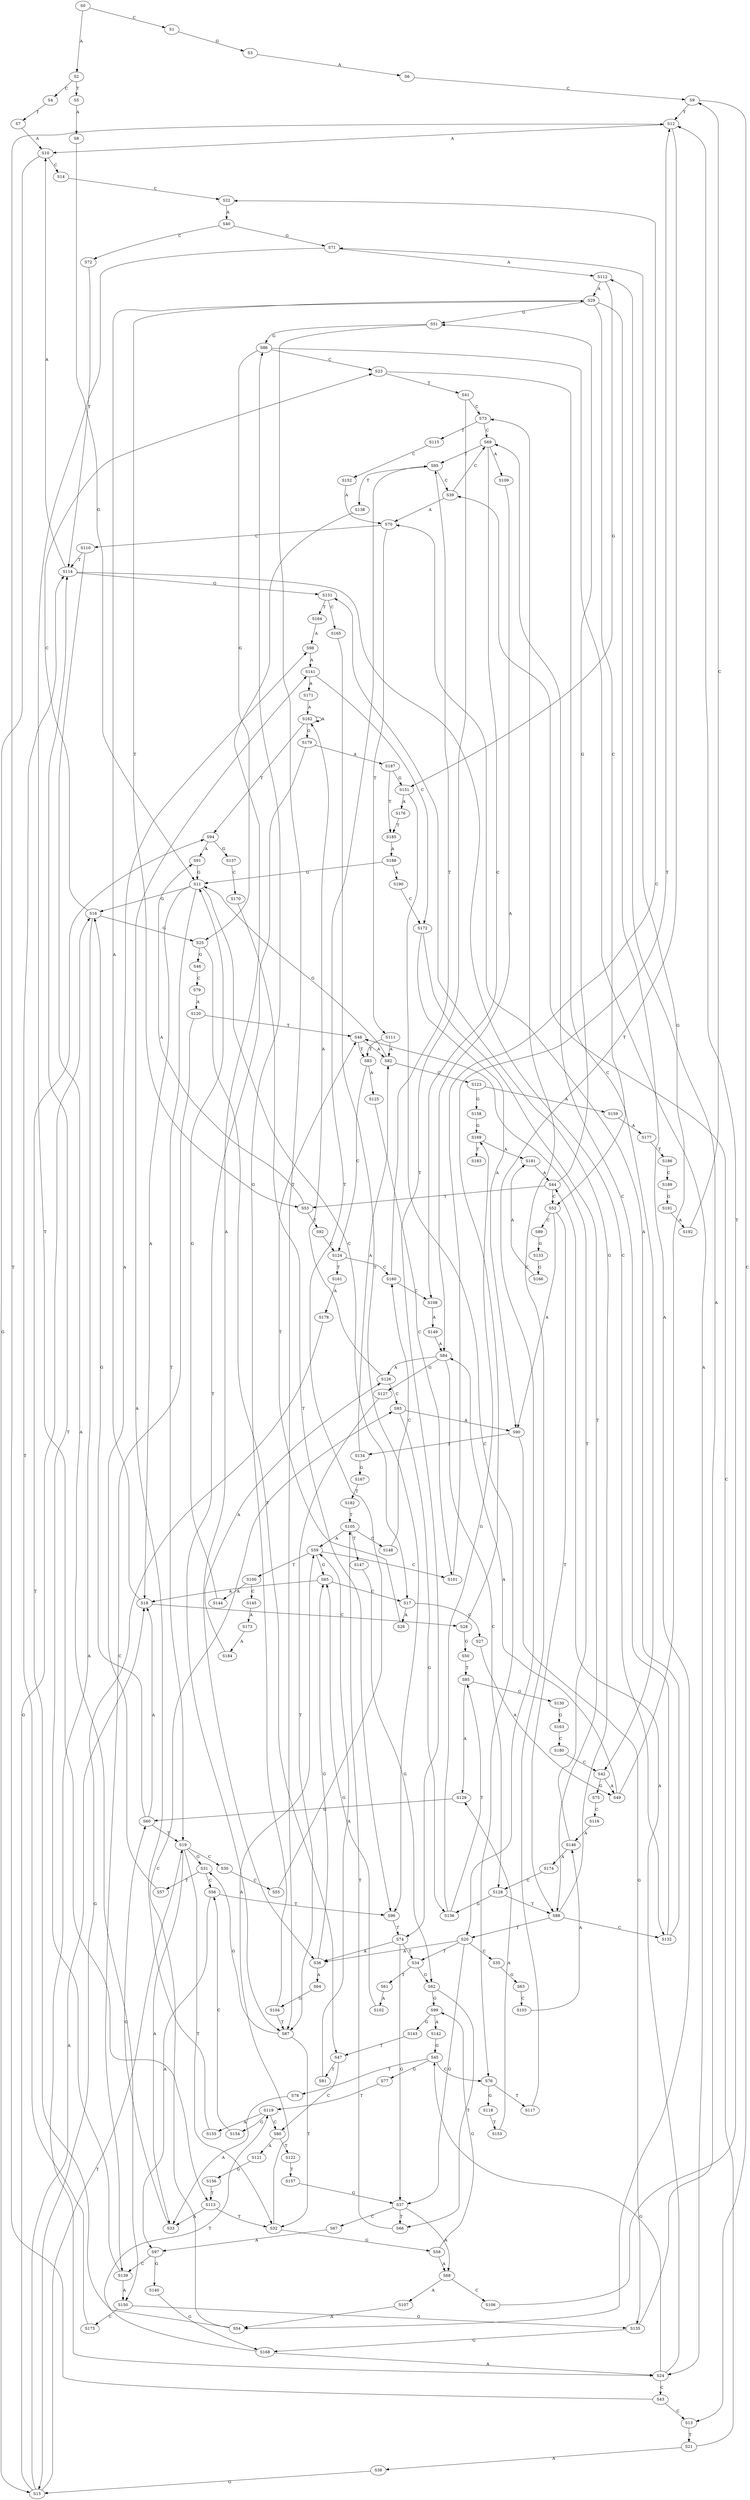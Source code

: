 strict digraph  {
	S0 -> S1 [ label = C ];
	S0 -> S2 [ label = A ];
	S1 -> S3 [ label = G ];
	S2 -> S4 [ label = C ];
	S2 -> S5 [ label = T ];
	S3 -> S6 [ label = A ];
	S4 -> S7 [ label = T ];
	S5 -> S8 [ label = A ];
	S6 -> S9 [ label = C ];
	S7 -> S10 [ label = A ];
	S8 -> S11 [ label = G ];
	S9 -> S12 [ label = T ];
	S9 -> S13 [ label = C ];
	S10 -> S14 [ label = C ];
	S10 -> S15 [ label = G ];
	S11 -> S16 [ label = G ];
	S11 -> S17 [ label = C ];
	S11 -> S18 [ label = A ];
	S11 -> S19 [ label = T ];
	S12 -> S10 [ label = A ];
	S12 -> S20 [ label = T ];
	S13 -> S21 [ label = T ];
	S14 -> S22 [ label = C ];
	S15 -> S18 [ label = A ];
	S15 -> S19 [ label = T ];
	S15 -> S16 [ label = G ];
	S16 -> S23 [ label = C ];
	S16 -> S24 [ label = A ];
	S16 -> S25 [ label = G ];
	S17 -> S26 [ label = A ];
	S17 -> S27 [ label = C ];
	S18 -> S28 [ label = C ];
	S18 -> S29 [ label = A ];
	S19 -> S30 [ label = C ];
	S19 -> S31 [ label = G ];
	S19 -> S32 [ label = T ];
	S19 -> S33 [ label = A ];
	S20 -> S34 [ label = T ];
	S20 -> S35 [ label = C ];
	S20 -> S36 [ label = A ];
	S20 -> S37 [ label = G ];
	S21 -> S38 [ label = A ];
	S21 -> S39 [ label = C ];
	S22 -> S40 [ label = A ];
	S23 -> S41 [ label = T ];
	S23 -> S42 [ label = C ];
	S24 -> S43 [ label = C ];
	S24 -> S44 [ label = A ];
	S24 -> S45 [ label = G ];
	S25 -> S46 [ label = G ];
	S25 -> S47 [ label = T ];
	S26 -> S48 [ label = T ];
	S27 -> S49 [ label = A ];
	S28 -> S50 [ label = G ];
	S28 -> S12 [ label = T ];
	S29 -> S51 [ label = G ];
	S29 -> S52 [ label = C ];
	S29 -> S53 [ label = T ];
	S29 -> S54 [ label = A ];
	S30 -> S55 [ label = C ];
	S31 -> S56 [ label = C ];
	S31 -> S57 [ label = T ];
	S32 -> S58 [ label = G ];
	S32 -> S59 [ label = A ];
	S33 -> S60 [ label = G ];
	S34 -> S61 [ label = T ];
	S34 -> S62 [ label = G ];
	S35 -> S63 [ label = G ];
	S36 -> S64 [ label = A ];
	S36 -> S65 [ label = G ];
	S37 -> S66 [ label = T ];
	S37 -> S67 [ label = C ];
	S37 -> S68 [ label = A ];
	S38 -> S15 [ label = G ];
	S39 -> S69 [ label = C ];
	S39 -> S70 [ label = A ];
	S40 -> S71 [ label = G ];
	S40 -> S72 [ label = C ];
	S41 -> S73 [ label = C ];
	S41 -> S74 [ label = T ];
	S42 -> S75 [ label = G ];
	S42 -> S49 [ label = A ];
	S43 -> S13 [ label = C ];
	S43 -> S12 [ label = T ];
	S44 -> S52 [ label = C ];
	S44 -> S53 [ label = T ];
	S44 -> S51 [ label = G ];
	S45 -> S76 [ label = C ];
	S45 -> S77 [ label = G ];
	S45 -> S78 [ label = T ];
	S46 -> S79 [ label = C ];
	S47 -> S80 [ label = C ];
	S47 -> S81 [ label = T ];
	S48 -> S82 [ label = A ];
	S48 -> S83 [ label = T ];
	S49 -> S71 [ label = G ];
	S49 -> S84 [ label = A ];
	S50 -> S85 [ label = T ];
	S51 -> S86 [ label = G ];
	S51 -> S87 [ label = T ];
	S52 -> S88 [ label = T ];
	S52 -> S89 [ label = C ];
	S52 -> S90 [ label = A ];
	S53 -> S91 [ label = A ];
	S53 -> S92 [ label = T ];
	S54 -> S93 [ label = C ];
	S54 -> S94 [ label = T ];
	S55 -> S95 [ label = T ];
	S56 -> S96 [ label = T ];
	S56 -> S97 [ label = A ];
	S57 -> S98 [ label = A ];
	S58 -> S99 [ label = G ];
	S58 -> S68 [ label = A ];
	S59 -> S65 [ label = G ];
	S59 -> S100 [ label = T ];
	S59 -> S101 [ label = C ];
	S60 -> S18 [ label = A ];
	S60 -> S16 [ label = G ];
	S60 -> S19 [ label = T ];
	S61 -> S102 [ label = A ];
	S62 -> S66 [ label = T ];
	S62 -> S99 [ label = G ];
	S63 -> S103 [ label = C ];
	S64 -> S104 [ label = G ];
	S65 -> S18 [ label = A ];
	S65 -> S17 [ label = C ];
	S66 -> S105 [ label = T ];
	S67 -> S97 [ label = A ];
	S68 -> S106 [ label = C ];
	S68 -> S107 [ label = A ];
	S69 -> S108 [ label = C ];
	S69 -> S95 [ label = T ];
	S69 -> S109 [ label = A ];
	S70 -> S110 [ label = C ];
	S70 -> S111 [ label = T ];
	S71 -> S112 [ label = A ];
	S71 -> S113 [ label = T ];
	S72 -> S114 [ label = T ];
	S73 -> S115 [ label = T ];
	S73 -> S69 [ label = C ];
	S74 -> S34 [ label = T ];
	S74 -> S36 [ label = A ];
	S74 -> S37 [ label = G ];
	S75 -> S116 [ label = C ];
	S76 -> S117 [ label = T ];
	S76 -> S118 [ label = G ];
	S77 -> S119 [ label = T ];
	S78 -> S33 [ label = A ];
	S79 -> S120 [ label = A ];
	S80 -> S121 [ label = A ];
	S80 -> S122 [ label = T ];
	S81 -> S59 [ label = A ];
	S82 -> S11 [ label = G ];
	S82 -> S123 [ label = C ];
	S83 -> S124 [ label = C ];
	S83 -> S125 [ label = A ];
	S84 -> S126 [ label = A ];
	S84 -> S127 [ label = G ];
	S84 -> S128 [ label = C ];
	S85 -> S129 [ label = A ];
	S85 -> S130 [ label = G ];
	S86 -> S25 [ label = G ];
	S86 -> S24 [ label = A ];
	S86 -> S23 [ label = C ];
	S87 -> S31 [ label = G ];
	S87 -> S32 [ label = T ];
	S88 -> S131 [ label = G ];
	S88 -> S20 [ label = T ];
	S88 -> S132 [ label = C ];
	S89 -> S133 [ label = G ];
	S90 -> S134 [ label = T ];
	S90 -> S135 [ label = G ];
	S91 -> S11 [ label = G ];
	S92 -> S124 [ label = C ];
	S93 -> S136 [ label = G ];
	S93 -> S90 [ label = A ];
	S94 -> S137 [ label = G ];
	S94 -> S91 [ label = A ];
	S95 -> S138 [ label = T ];
	S95 -> S39 [ label = C ];
	S96 -> S74 [ label = T ];
	S97 -> S139 [ label = C ];
	S97 -> S140 [ label = G ];
	S98 -> S141 [ label = A ];
	S99 -> S142 [ label = A ];
	S99 -> S143 [ label = G ];
	S100 -> S144 [ label = A ];
	S100 -> S145 [ label = C ];
	S101 -> S22 [ label = C ];
	S102 -> S65 [ label = G ];
	S103 -> S146 [ label = A ];
	S104 -> S86 [ label = G ];
	S104 -> S87 [ label = T ];
	S105 -> S59 [ label = A ];
	S105 -> S147 [ label = T ];
	S105 -> S148 [ label = C ];
	S106 -> S12 [ label = T ];
	S107 -> S54 [ label = A ];
	S108 -> S149 [ label = A ];
	S109 -> S84 [ label = A ];
	S110 -> S114 [ label = T ];
	S110 -> S150 [ label = A ];
	S111 -> S82 [ label = A ];
	S111 -> S83 [ label = T ];
	S112 -> S29 [ label = A ];
	S112 -> S151 [ label = G ];
	S113 -> S32 [ label = T ];
	S113 -> S33 [ label = A ];
	S114 -> S132 [ label = C ];
	S114 -> S10 [ label = A ];
	S114 -> S131 [ label = G ];
	S115 -> S152 [ label = C ];
	S116 -> S146 [ label = A ];
	S117 -> S73 [ label = C ];
	S118 -> S153 [ label = T ];
	S119 -> S154 [ label = G ];
	S119 -> S80 [ label = C ];
	S119 -> S155 [ label = A ];
	S120 -> S139 [ label = C ];
	S120 -> S48 [ label = T ];
	S121 -> S156 [ label = G ];
	S122 -> S157 [ label = T ];
	S123 -> S158 [ label = G ];
	S123 -> S159 [ label = A ];
	S124 -> S160 [ label = C ];
	S124 -> S161 [ label = T ];
	S125 -> S101 [ label = C ];
	S126 -> S162 [ label = A ];
	S126 -> S93 [ label = C ];
	S127 -> S87 [ label = T ];
	S128 -> S136 [ label = G ];
	S128 -> S88 [ label = T ];
	S129 -> S60 [ label = G ];
	S130 -> S163 [ label = G ];
	S131 -> S164 [ label = T ];
	S131 -> S165 [ label = C ];
	S132 -> S69 [ label = C ];
	S132 -> S70 [ label = A ];
	S133 -> S166 [ label = G ];
	S134 -> S82 [ label = A ];
	S134 -> S167 [ label = G ];
	S135 -> S168 [ label = G ];
	S135 -> S112 [ label = A ];
	S136 -> S85 [ label = T ];
	S136 -> S169 [ label = G ];
	S137 -> S170 [ label = C ];
	S138 -> S36 [ label = A ];
	S139 -> S114 [ label = T ];
	S139 -> S150 [ label = A ];
	S140 -> S168 [ label = G ];
	S141 -> S171 [ label = A ];
	S141 -> S172 [ label = C ];
	S142 -> S45 [ label = G ];
	S143 -> S47 [ label = T ];
	S144 -> S11 [ label = G ];
	S145 -> S173 [ label = A ];
	S146 -> S48 [ label = T ];
	S146 -> S174 [ label = A ];
	S147 -> S62 [ label = G ];
	S148 -> S160 [ label = C ];
	S149 -> S84 [ label = A ];
	S150 -> S175 [ label = C ];
	S150 -> S135 [ label = G ];
	S151 -> S76 [ label = C ];
	S151 -> S176 [ label = A ];
	S152 -> S70 [ label = A ];
	S153 -> S129 [ label = A ];
	S154 -> S56 [ label = C ];
	S155 -> S141 [ label = A ];
	S156 -> S113 [ label = T ];
	S157 -> S37 [ label = G ];
	S158 -> S169 [ label = G ];
	S159 -> S177 [ label = A ];
	S160 -> S108 [ label = C ];
	S160 -> S95 [ label = T ];
	S161 -> S178 [ label = A ];
	S162 -> S179 [ label = G ];
	S162 -> S94 [ label = T ];
	S162 -> S162 [ label = A ];
	S163 -> S180 [ label = C ];
	S164 -> S98 [ label = A ];
	S165 -> S96 [ label = T ];
	S166 -> S181 [ label = A ];
	S167 -> S182 [ label = T ];
	S168 -> S24 [ label = A ];
	S168 -> S119 [ label = T ];
	S169 -> S183 [ label = T ];
	S169 -> S181 [ label = A ];
	S170 -> S96 [ label = T ];
	S171 -> S162 [ label = A ];
	S172 -> S90 [ label = A ];
	S172 -> S88 [ label = T ];
	S173 -> S184 [ label = A ];
	S174 -> S128 [ label = C ];
	S175 -> S114 [ label = T ];
	S176 -> S185 [ label = T ];
	S177 -> S186 [ label = T ];
	S178 -> S15 [ label = G ];
	S179 -> S87 [ label = T ];
	S179 -> S187 [ label = A ];
	S180 -> S42 [ label = C ];
	S181 -> S44 [ label = A ];
	S182 -> S105 [ label = T ];
	S184 -> S126 [ label = A ];
	S185 -> S188 [ label = A ];
	S186 -> S189 [ label = C ];
	S187 -> S185 [ label = T ];
	S187 -> S151 [ label = G ];
	S188 -> S11 [ label = G ];
	S188 -> S190 [ label = A ];
	S189 -> S191 [ label = G ];
	S190 -> S172 [ label = C ];
	S191 -> S192 [ label = A ];
	S192 -> S9 [ label = C ];
}
